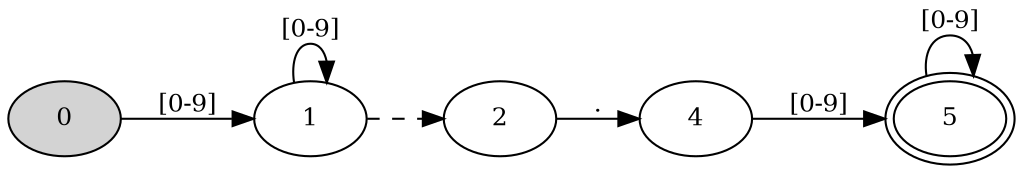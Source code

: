 digraph "SFA" {
rankdir=LR;

//Initial state
node [style = filled, shape = ellipse, peripheries = 1, fillcolor = "#d3d3d3ff", fontsize = 12]
0

//Final states
node [style = filled, shape = ellipse, peripheries = 2, fillcolor = white, fontsize = 12]
5

//Other states
node [style = filled, shape = ellipse, peripheries = 1, fillcolor = white, fontsize = 12]
1
2
4

//Transitions
0 -> 1 [label = "[0-9]", fontsize = 12 ];
1 -> 1 [label = "[0-9]", fontsize = 12 ];
1 -> 2 [label = "", style = dashed, fontsize = 12 ];
2 -> 4 [label = ".", fontsize = 12 ];
4 -> 5 [label = "[0-9]", fontsize = 12 ];
5 -> 5 [label = "[0-9]", fontsize = 12 ];
}
